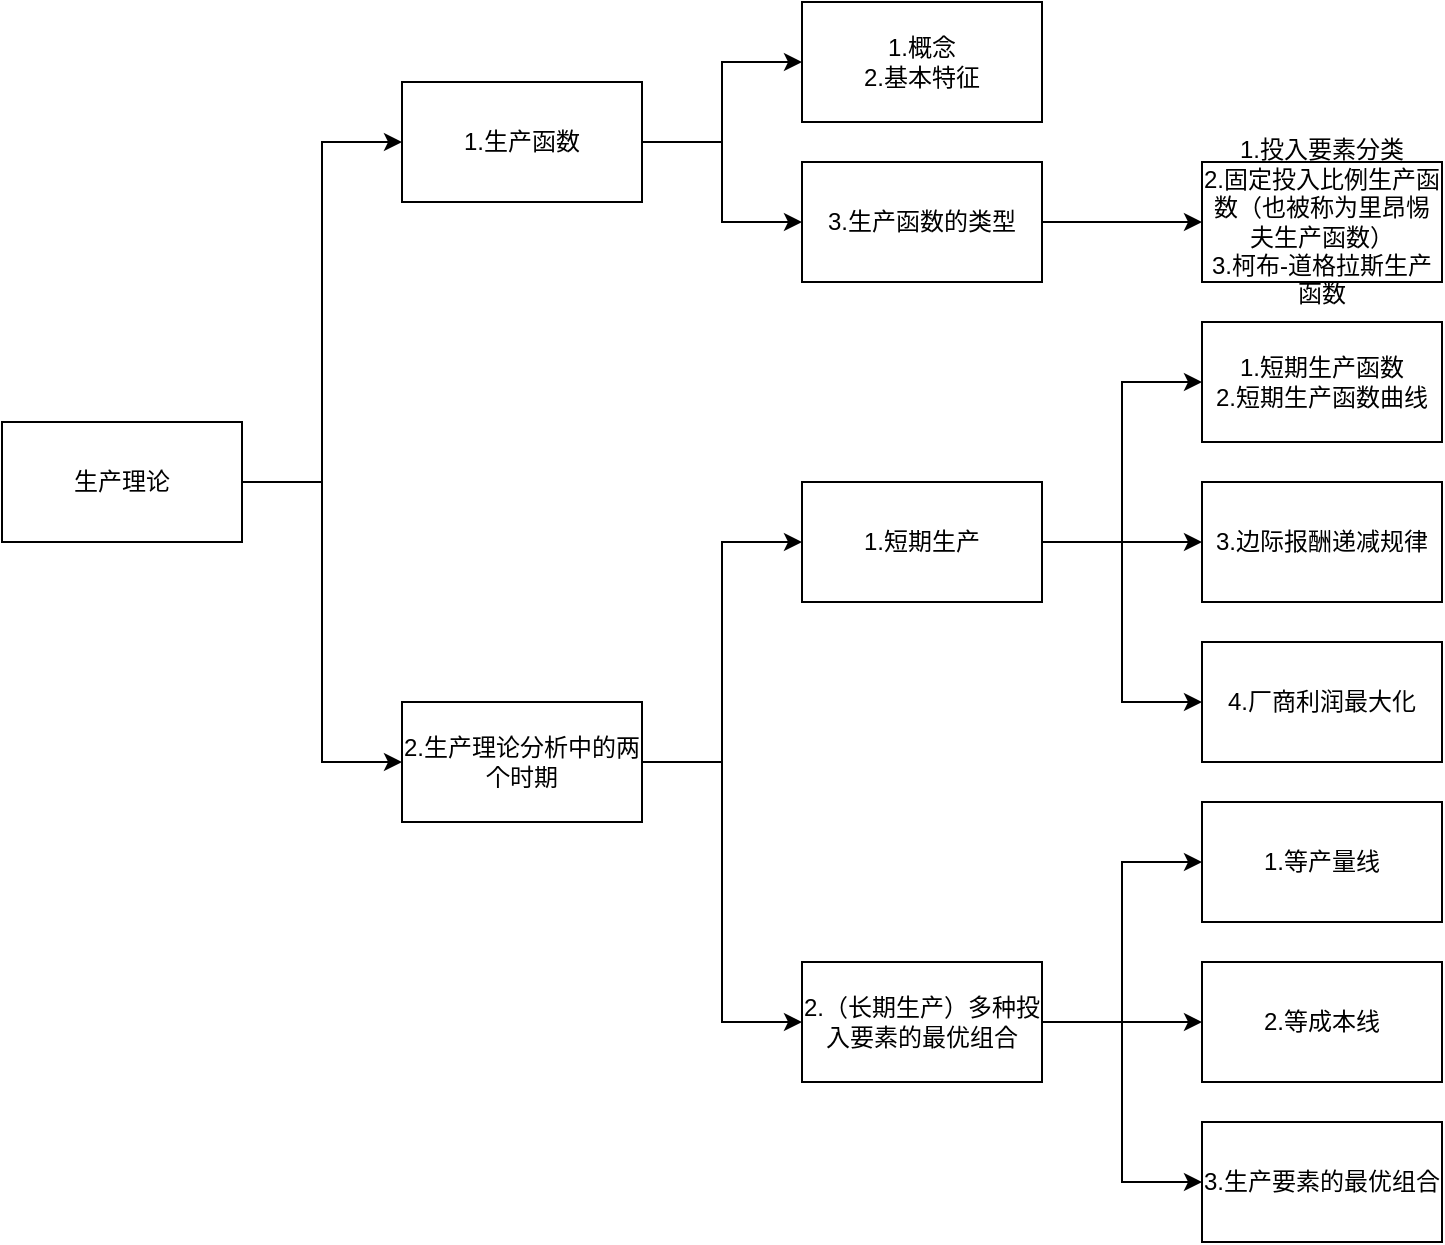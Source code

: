<mxfile version="22.1.11" type="device">
  <diagram name="第 1 页" id="LbLHYrfMs61iux43dW0h">
    <mxGraphModel dx="954" dy="589" grid="1" gridSize="10" guides="1" tooltips="1" connect="1" arrows="1" fold="1" page="1" pageScale="1" pageWidth="827" pageHeight="1169" math="0" shadow="0">
      <root>
        <mxCell id="0" />
        <mxCell id="1" parent="0" />
        <mxCell id="bwSkTeIxPndrn2tg5-Jm-2" value="" style="edgeStyle=orthogonalEdgeStyle;rounded=0;orthogonalLoop=1;jettySize=auto;html=1;entryX=0;entryY=0.5;entryDx=0;entryDy=0;" parent="1" source="njytcRA9__mMUklmKUCp-1" target="bwSkTeIxPndrn2tg5-Jm-1" edge="1">
          <mxGeometry relative="1" as="geometry" />
        </mxCell>
        <mxCell id="bwSkTeIxPndrn2tg5-Jm-4" style="edgeStyle=orthogonalEdgeStyle;rounded=0;orthogonalLoop=1;jettySize=auto;html=1;entryX=0;entryY=0.5;entryDx=0;entryDy=0;" parent="1" source="njytcRA9__mMUklmKUCp-1" target="bwSkTeIxPndrn2tg5-Jm-3" edge="1">
          <mxGeometry relative="1" as="geometry" />
        </mxCell>
        <mxCell id="njytcRA9__mMUklmKUCp-1" value="生产理论" style="rounded=0;whiteSpace=wrap;html=1;" parent="1" vertex="1">
          <mxGeometry x="40" y="250" width="120" height="60" as="geometry" />
        </mxCell>
        <mxCell id="bwSkTeIxPndrn2tg5-Jm-6" value="" style="edgeStyle=orthogonalEdgeStyle;rounded=0;orthogonalLoop=1;jettySize=auto;html=1;entryX=0;entryY=0.5;entryDx=0;entryDy=0;" parent="1" source="bwSkTeIxPndrn2tg5-Jm-1" target="bwSkTeIxPndrn2tg5-Jm-5" edge="1">
          <mxGeometry relative="1" as="geometry" />
        </mxCell>
        <mxCell id="bwSkTeIxPndrn2tg5-Jm-10" style="edgeStyle=orthogonalEdgeStyle;rounded=0;orthogonalLoop=1;jettySize=auto;html=1;entryX=0;entryY=0.5;entryDx=0;entryDy=0;" parent="1" source="bwSkTeIxPndrn2tg5-Jm-1" target="bwSkTeIxPndrn2tg5-Jm-7" edge="1">
          <mxGeometry relative="1" as="geometry" />
        </mxCell>
        <mxCell id="bwSkTeIxPndrn2tg5-Jm-1" value="1.生产函数" style="rounded=0;whiteSpace=wrap;html=1;" parent="1" vertex="1">
          <mxGeometry x="240" y="80" width="120" height="60" as="geometry" />
        </mxCell>
        <mxCell id="bwSkTeIxPndrn2tg5-Jm-11" style="edgeStyle=orthogonalEdgeStyle;rounded=0;orthogonalLoop=1;jettySize=auto;html=1;entryX=0;entryY=0.5;entryDx=0;entryDy=0;" parent="1" source="bwSkTeIxPndrn2tg5-Jm-3" target="bwSkTeIxPndrn2tg5-Jm-9" edge="1">
          <mxGeometry relative="1" as="geometry" />
        </mxCell>
        <mxCell id="bwSkTeIxPndrn2tg5-Jm-12" style="edgeStyle=orthogonalEdgeStyle;rounded=0;orthogonalLoop=1;jettySize=auto;html=1;entryX=0;entryY=0.5;entryDx=0;entryDy=0;" parent="1" source="bwSkTeIxPndrn2tg5-Jm-3" target="bwSkTeIxPndrn2tg5-Jm-8" edge="1">
          <mxGeometry relative="1" as="geometry" />
        </mxCell>
        <mxCell id="bwSkTeIxPndrn2tg5-Jm-3" value="2.生产理论分析中的两个时期" style="rounded=0;whiteSpace=wrap;html=1;" parent="1" vertex="1">
          <mxGeometry x="240" y="390" width="120" height="60" as="geometry" />
        </mxCell>
        <mxCell id="bwSkTeIxPndrn2tg5-Jm-5" value="&lt;div&gt;1.概念&lt;/div&gt;&lt;div&gt;2.基本特征&lt;/div&gt;" style="rounded=0;whiteSpace=wrap;html=1;" parent="1" vertex="1">
          <mxGeometry x="440" y="40" width="120" height="60" as="geometry" />
        </mxCell>
        <mxCell id="bwSkTeIxPndrn2tg5-Jm-14" value="" style="edgeStyle=orthogonalEdgeStyle;rounded=0;orthogonalLoop=1;jettySize=auto;html=1;entryX=0;entryY=0.5;entryDx=0;entryDy=0;" parent="1" source="bwSkTeIxPndrn2tg5-Jm-7" target="bwSkTeIxPndrn2tg5-Jm-13" edge="1">
          <mxGeometry relative="1" as="geometry" />
        </mxCell>
        <mxCell id="bwSkTeIxPndrn2tg5-Jm-7" value="3.生产函数的类型" style="rounded=0;whiteSpace=wrap;html=1;" parent="1" vertex="1">
          <mxGeometry x="440" y="120" width="120" height="60" as="geometry" />
        </mxCell>
        <mxCell id="bwSkTeIxPndrn2tg5-Jm-28" value="" style="edgeStyle=orthogonalEdgeStyle;rounded=0;orthogonalLoop=1;jettySize=auto;html=1;" parent="1" source="bwSkTeIxPndrn2tg5-Jm-8" target="bwSkTeIxPndrn2tg5-Jm-27" edge="1">
          <mxGeometry relative="1" as="geometry" />
        </mxCell>
        <mxCell id="bwSkTeIxPndrn2tg5-Jm-31" style="edgeStyle=orthogonalEdgeStyle;rounded=0;orthogonalLoop=1;jettySize=auto;html=1;entryX=0;entryY=0.5;entryDx=0;entryDy=0;" parent="1" source="bwSkTeIxPndrn2tg5-Jm-8" target="bwSkTeIxPndrn2tg5-Jm-30" edge="1">
          <mxGeometry relative="1" as="geometry" />
        </mxCell>
        <mxCell id="bwSkTeIxPndrn2tg5-Jm-32" style="edgeStyle=orthogonalEdgeStyle;rounded=0;orthogonalLoop=1;jettySize=auto;html=1;entryX=0;entryY=0.5;entryDx=0;entryDy=0;" parent="1" source="bwSkTeIxPndrn2tg5-Jm-8" target="bwSkTeIxPndrn2tg5-Jm-29" edge="1">
          <mxGeometry relative="1" as="geometry" />
        </mxCell>
        <mxCell id="bwSkTeIxPndrn2tg5-Jm-8" value="2.（长期生产）多种投入要素的最优组合" style="rounded=0;whiteSpace=wrap;html=1;" parent="1" vertex="1">
          <mxGeometry x="440" y="520" width="120" height="60" as="geometry" />
        </mxCell>
        <mxCell id="bwSkTeIxPndrn2tg5-Jm-23" style="edgeStyle=orthogonalEdgeStyle;rounded=0;orthogonalLoop=1;jettySize=auto;html=1;entryX=0;entryY=0.5;entryDx=0;entryDy=0;" parent="1" source="bwSkTeIxPndrn2tg5-Jm-9" target="bwSkTeIxPndrn2tg5-Jm-19" edge="1">
          <mxGeometry relative="1" as="geometry" />
        </mxCell>
        <mxCell id="bwSkTeIxPndrn2tg5-Jm-25" style="edgeStyle=orthogonalEdgeStyle;rounded=0;orthogonalLoop=1;jettySize=auto;html=1;entryX=0;entryY=0.5;entryDx=0;entryDy=0;" parent="1" source="bwSkTeIxPndrn2tg5-Jm-9" target="bwSkTeIxPndrn2tg5-Jm-21" edge="1">
          <mxGeometry relative="1" as="geometry" />
        </mxCell>
        <mxCell id="bwSkTeIxPndrn2tg5-Jm-26" style="edgeStyle=orthogonalEdgeStyle;rounded=0;orthogonalLoop=1;jettySize=auto;html=1;entryX=0;entryY=0.5;entryDx=0;entryDy=0;" parent="1" source="bwSkTeIxPndrn2tg5-Jm-9" target="bwSkTeIxPndrn2tg5-Jm-22" edge="1">
          <mxGeometry relative="1" as="geometry" />
        </mxCell>
        <mxCell id="bwSkTeIxPndrn2tg5-Jm-9" value="1.短期生产" style="rounded=0;whiteSpace=wrap;html=1;" parent="1" vertex="1">
          <mxGeometry x="440" y="280" width="120" height="60" as="geometry" />
        </mxCell>
        <mxCell id="bwSkTeIxPndrn2tg5-Jm-13" value="1.投入要素分类&lt;br&gt;2.固定投入比例生产函数（也被称为里昂惕夫生产函数）&lt;br&gt;3.柯布-道格拉斯生产函数" style="rounded=0;whiteSpace=wrap;html=1;" parent="1" vertex="1">
          <mxGeometry x="640" y="120" width="120" height="60" as="geometry" />
        </mxCell>
        <mxCell id="bwSkTeIxPndrn2tg5-Jm-19" value="1.短期生产函数&lt;br&gt;2.短期生产函数曲线" style="rounded=0;whiteSpace=wrap;html=1;" parent="1" vertex="1">
          <mxGeometry x="640" y="200" width="120" height="60" as="geometry" />
        </mxCell>
        <mxCell id="bwSkTeIxPndrn2tg5-Jm-21" value="3.边际报酬递减规律" style="rounded=0;whiteSpace=wrap;html=1;" parent="1" vertex="1">
          <mxGeometry x="640" y="280" width="120" height="60" as="geometry" />
        </mxCell>
        <mxCell id="bwSkTeIxPndrn2tg5-Jm-22" value="4.厂商利润最大化" style="rounded=0;whiteSpace=wrap;html=1;" parent="1" vertex="1">
          <mxGeometry x="640" y="360" width="120" height="60" as="geometry" />
        </mxCell>
        <mxCell id="bwSkTeIxPndrn2tg5-Jm-27" value="&lt;div&gt;2.等成本线&lt;/div&gt;" style="rounded=0;whiteSpace=wrap;html=1;" parent="1" vertex="1">
          <mxGeometry x="640" y="520" width="120" height="60" as="geometry" />
        </mxCell>
        <mxCell id="bwSkTeIxPndrn2tg5-Jm-29" value="3.生产要素的最优组合" style="rounded=0;whiteSpace=wrap;html=1;" parent="1" vertex="1">
          <mxGeometry x="640" y="600" width="120" height="60" as="geometry" />
        </mxCell>
        <mxCell id="bwSkTeIxPndrn2tg5-Jm-30" value="1.等产量线" style="rounded=0;whiteSpace=wrap;html=1;" parent="1" vertex="1">
          <mxGeometry x="640" y="440" width="120" height="60" as="geometry" />
        </mxCell>
      </root>
    </mxGraphModel>
  </diagram>
</mxfile>

